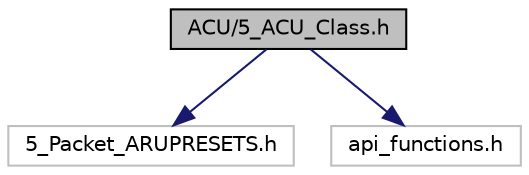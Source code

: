 digraph "ACU/5_ACU_Class.h"
{
 // LATEX_PDF_SIZE
  edge [fontname="Helvetica",fontsize="10",labelfontname="Helvetica",labelfontsize="10"];
  node [fontname="Helvetica",fontsize="10",shape=record];
  Node1 [label="ACU/5_ACU_Class.h",height=0.2,width=0.4,color="black", fillcolor="grey75", style="filled", fontcolor="black",tooltip="ARU Node Personalization for the ACU PCB Node."];
  Node1 -> Node2 [color="midnightblue",fontsize="10",style="solid",fontname="Helvetica"];
  Node2 [label="5_Packet_ARUPRESETS.h",height=0.2,width=0.4,color="grey75", fillcolor="white", style="filled",tooltip=" "];
  Node1 -> Node3 [color="midnightblue",fontsize="10",style="solid",fontname="Helvetica"];
  Node3 [label="api_functions.h",height=0.2,width=0.4,color="grey75", fillcolor="white", style="filled",tooltip=" "];
}
